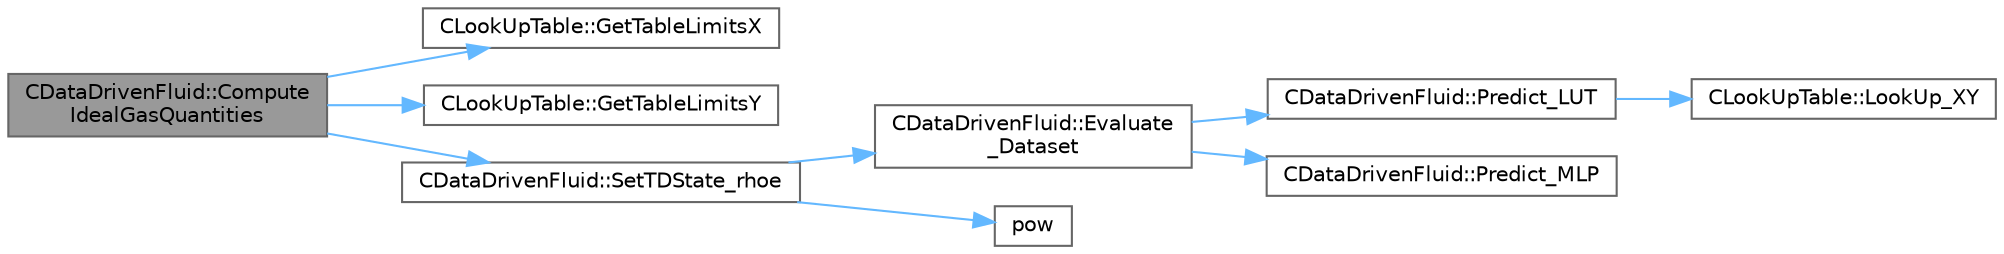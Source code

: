 digraph "CDataDrivenFluid::ComputeIdealGasQuantities"
{
 // LATEX_PDF_SIZE
  bgcolor="transparent";
  edge [fontname=Helvetica,fontsize=10,labelfontname=Helvetica,labelfontsize=10];
  node [fontname=Helvetica,fontsize=10,shape=box,height=0.2,width=0.4];
  rankdir="LR";
  Node1 [id="Node000001",label="CDataDrivenFluid::Compute\lIdealGasQuantities",height=0.2,width=0.4,color="gray40", fillcolor="grey60", style="filled", fontcolor="black",tooltip=" "];
  Node1 -> Node2 [id="edge1_Node000001_Node000002",color="steelblue1",style="solid",tooltip=" "];
  Node2 [id="Node000002",label="CLookUpTable::GetTableLimitsX",height=0.2,width=0.4,color="grey40", fillcolor="white", style="filled",URL="$classCLookUpTable.html#a1640bfda001356713a2b0bef68974c20",tooltip="Determine the minimum and maximum value of the first controlling variable."];
  Node1 -> Node3 [id="edge2_Node000001_Node000003",color="steelblue1",style="solid",tooltip=" "];
  Node3 [id="Node000003",label="CLookUpTable::GetTableLimitsY",height=0.2,width=0.4,color="grey40", fillcolor="white", style="filled",URL="$classCLookUpTable.html#a9c0dd82f149b4ec503cde236832a3bfc",tooltip="Determine the minimum and maximum value of the second controlling variable."];
  Node1 -> Node4 [id="edge3_Node000001_Node000004",color="steelblue1",style="solid",tooltip=" "];
  Node4 [id="Node000004",label="CDataDrivenFluid::SetTDState_rhoe",height=0.2,width=0.4,color="grey40", fillcolor="white", style="filled",URL="$classCDataDrivenFluid.html#a7e0c0046975918b94a056553fbea645c",tooltip="Set the Dimensionless State using Density and Internal Energy."];
  Node4 -> Node5 [id="edge4_Node000004_Node000005",color="steelblue1",style="solid",tooltip=" "];
  Node5 [id="Node000005",label="CDataDrivenFluid::Evaluate\l_Dataset",height=0.2,width=0.4,color="grey40", fillcolor="white", style="filled",URL="$classCDataDrivenFluid.html#a1411b97fc1cae9161a0252e163a13f9c",tooltip="Evaluate the data set."];
  Node5 -> Node6 [id="edge5_Node000005_Node000006",color="steelblue1",style="solid",tooltip=" "];
  Node6 [id="Node000006",label="CDataDrivenFluid::Predict_LUT",height=0.2,width=0.4,color="grey40", fillcolor="white", style="filled",URL="$classCDataDrivenFluid.html#a421c72d31162bb29092e80445abe32c9",tooltip="Evaluate dataset through look-up table."];
  Node6 -> Node7 [id="edge6_Node000006_Node000007",color="steelblue1",style="solid",tooltip=" "];
  Node7 [id="Node000007",label="CLookUpTable::LookUp_XY",height=0.2,width=0.4,color="grey40", fillcolor="white", style="filled",URL="$classCLookUpTable.html#ab2c601f6ef4eada22f40ab89e731f854",tooltip="Lookup 1 value of the single variable \"val_name_var\" using controlling variable values(val_CV1,..."];
  Node5 -> Node8 [id="edge7_Node000005_Node000008",color="steelblue1",style="solid",tooltip=" "];
  Node8 [id="Node000008",label="CDataDrivenFluid::Predict_MLP",height=0.2,width=0.4,color="grey40", fillcolor="white", style="filled",URL="$classCDataDrivenFluid.html#a956dbad888fd9e9c483945bd6b864c3f",tooltip="Evaluate dataset through multi-layer perceptron."];
  Node4 -> Node9 [id="edge8_Node000004_Node000009",color="steelblue1",style="solid",tooltip=" "];
  Node9 [id="Node000009",label="pow",height=0.2,width=0.4,color="grey40", fillcolor="white", style="filled",URL="$group__SIMD.html#ga768cbdeba8e4567257959378fba27f17",tooltip=" "];
}
